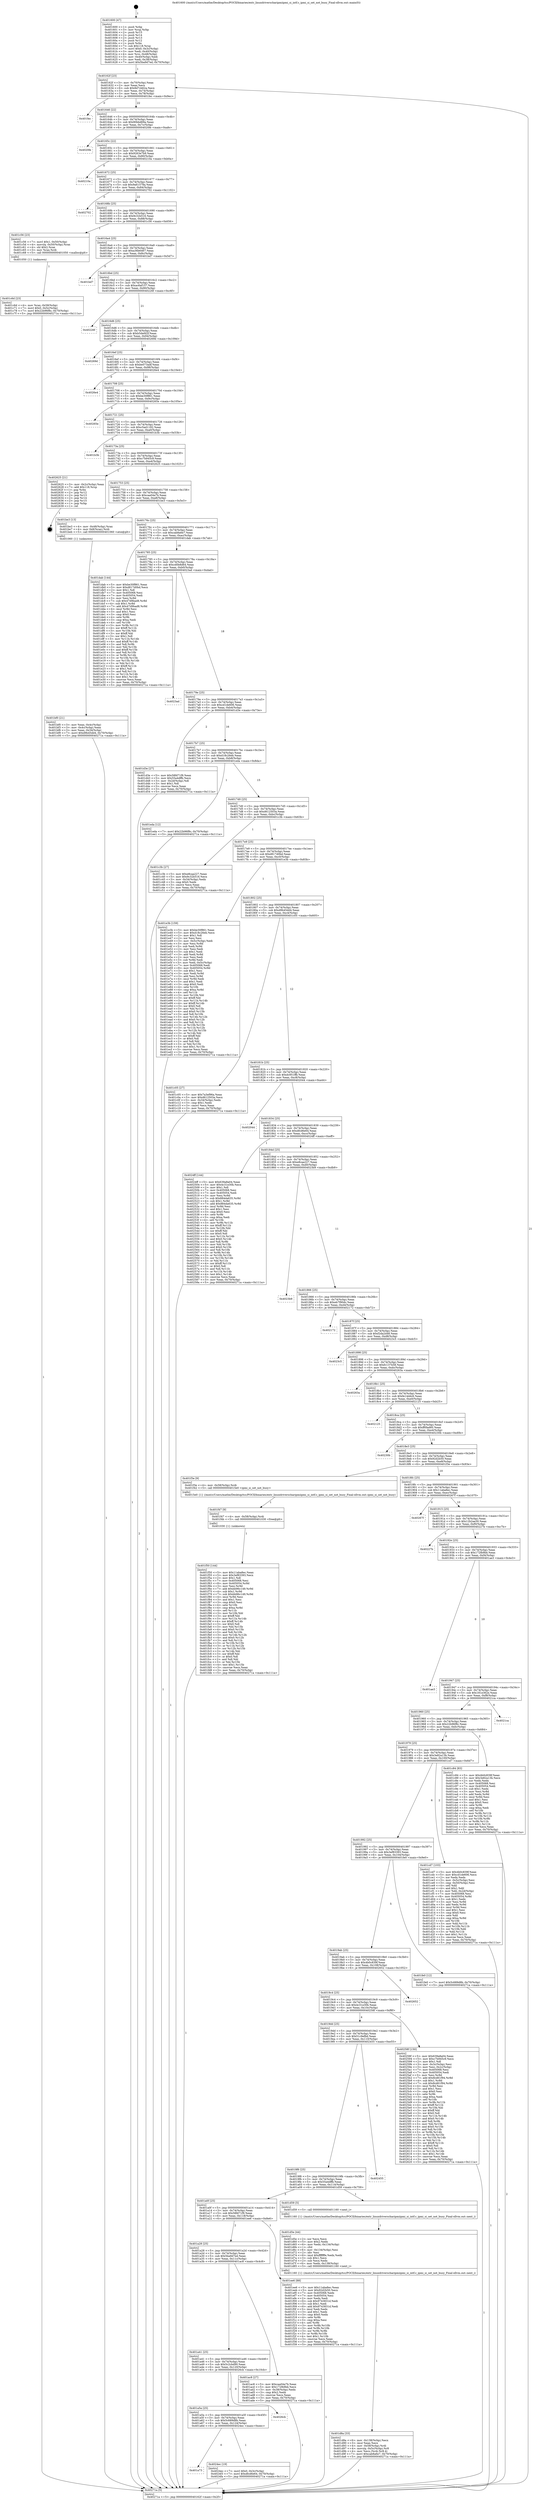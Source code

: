 digraph "0x401600" {
  label = "0x401600 (/mnt/c/Users/mathe/Desktop/tcc/POCII/binaries/extr_linuxdriverscharipmiipmi_si_intf.c_ipmi_si_set_not_busy_Final-ollvm.out::main(0))"
  labelloc = "t"
  node[shape=record]

  Entry [label="",width=0.3,height=0.3,shape=circle,fillcolor=black,style=filled]
  "0x40162f" [label="{
     0x40162f [23]\l
     | [instrs]\l
     &nbsp;&nbsp;0x40162f \<+3\>: mov -0x70(%rbp),%eax\l
     &nbsp;&nbsp;0x401632 \<+2\>: mov %eax,%ecx\l
     &nbsp;&nbsp;0x401634 \<+6\>: sub $0x8d7cb62a,%ecx\l
     &nbsp;&nbsp;0x40163a \<+3\>: mov %eax,-0x74(%rbp)\l
     &nbsp;&nbsp;0x40163d \<+3\>: mov %ecx,-0x78(%rbp)\l
     &nbsp;&nbsp;0x401640 \<+6\>: je 0000000000401fec \<main+0x9ec\>\l
  }"]
  "0x401fec" [label="{
     0x401fec\l
  }", style=dashed]
  "0x401646" [label="{
     0x401646 [22]\l
     | [instrs]\l
     &nbsp;&nbsp;0x401646 \<+5\>: jmp 000000000040164b \<main+0x4b\>\l
     &nbsp;&nbsp;0x40164b \<+3\>: mov -0x74(%rbp),%eax\l
     &nbsp;&nbsp;0x40164e \<+5\>: sub $0x90bbd69a,%eax\l
     &nbsp;&nbsp;0x401653 \<+3\>: mov %eax,-0x7c(%rbp)\l
     &nbsp;&nbsp;0x401656 \<+6\>: je 00000000004020fe \<main+0xafe\>\l
  }"]
  Exit [label="",width=0.3,height=0.3,shape=circle,fillcolor=black,style=filled,peripheries=2]
  "0x4020fe" [label="{
     0x4020fe\l
  }", style=dashed]
  "0x40165c" [label="{
     0x40165c [22]\l
     | [instrs]\l
     &nbsp;&nbsp;0x40165c \<+5\>: jmp 0000000000401661 \<main+0x61\>\l
     &nbsp;&nbsp;0x401661 \<+3\>: mov -0x74(%rbp),%eax\l
     &nbsp;&nbsp;0x401664 \<+5\>: sub $0x9263e7b9,%eax\l
     &nbsp;&nbsp;0x401669 \<+3\>: mov %eax,-0x80(%rbp)\l
     &nbsp;&nbsp;0x40166c \<+6\>: je 000000000040210a \<main+0xb0a\>\l
  }"]
  "0x401a73" [label="{
     0x401a73\l
  }", style=dashed]
  "0x40210a" [label="{
     0x40210a\l
  }", style=dashed]
  "0x401672" [label="{
     0x401672 [25]\l
     | [instrs]\l
     &nbsp;&nbsp;0x401672 \<+5\>: jmp 0000000000401677 \<main+0x77\>\l
     &nbsp;&nbsp;0x401677 \<+3\>: mov -0x74(%rbp),%eax\l
     &nbsp;&nbsp;0x40167a \<+5\>: sub $0x9a61578a,%eax\l
     &nbsp;&nbsp;0x40167f \<+6\>: mov %eax,-0x84(%rbp)\l
     &nbsp;&nbsp;0x401685 \<+6\>: je 0000000000402702 \<main+0x1102\>\l
  }"]
  "0x4024ec" [label="{
     0x4024ec [19]\l
     | [instrs]\l
     &nbsp;&nbsp;0x4024ec \<+7\>: movl $0x0,-0x3c(%rbp)\l
     &nbsp;&nbsp;0x4024f3 \<+7\>: movl $0xdfcd6e64,-0x70(%rbp)\l
     &nbsp;&nbsp;0x4024fa \<+5\>: jmp 000000000040271a \<main+0x111a\>\l
  }"]
  "0x402702" [label="{
     0x402702\l
  }", style=dashed]
  "0x40168b" [label="{
     0x40168b [25]\l
     | [instrs]\l
     &nbsp;&nbsp;0x40168b \<+5\>: jmp 0000000000401690 \<main+0x90\>\l
     &nbsp;&nbsp;0x401690 \<+3\>: mov -0x74(%rbp),%eax\l
     &nbsp;&nbsp;0x401693 \<+5\>: sub $0x9c32b516,%eax\l
     &nbsp;&nbsp;0x401698 \<+6\>: mov %eax,-0x88(%rbp)\l
     &nbsp;&nbsp;0x40169e \<+6\>: je 0000000000401c56 \<main+0x656\>\l
  }"]
  "0x401a5a" [label="{
     0x401a5a [25]\l
     | [instrs]\l
     &nbsp;&nbsp;0x401a5a \<+5\>: jmp 0000000000401a5f \<main+0x45f\>\l
     &nbsp;&nbsp;0x401a5f \<+3\>: mov -0x74(%rbp),%eax\l
     &nbsp;&nbsp;0x401a62 \<+5\>: sub $0x5c689d8b,%eax\l
     &nbsp;&nbsp;0x401a67 \<+6\>: mov %eax,-0x124(%rbp)\l
     &nbsp;&nbsp;0x401a6d \<+6\>: je 00000000004024ec \<main+0xeec\>\l
  }"]
  "0x401c56" [label="{
     0x401c56 [23]\l
     | [instrs]\l
     &nbsp;&nbsp;0x401c56 \<+7\>: movl $0x1,-0x50(%rbp)\l
     &nbsp;&nbsp;0x401c5d \<+4\>: movslq -0x50(%rbp),%rax\l
     &nbsp;&nbsp;0x401c61 \<+4\>: shl $0x2,%rax\l
     &nbsp;&nbsp;0x401c65 \<+3\>: mov %rax,%rdi\l
     &nbsp;&nbsp;0x401c68 \<+5\>: call 0000000000401050 \<malloc@plt\>\l
     | [calls]\l
     &nbsp;&nbsp;0x401050 \{1\} (unknown)\l
  }"]
  "0x4016a4" [label="{
     0x4016a4 [25]\l
     | [instrs]\l
     &nbsp;&nbsp;0x4016a4 \<+5\>: jmp 00000000004016a9 \<main+0xa9\>\l
     &nbsp;&nbsp;0x4016a9 \<+3\>: mov -0x74(%rbp),%eax\l
     &nbsp;&nbsp;0x4016ac \<+5\>: sub $0xa36b6467,%eax\l
     &nbsp;&nbsp;0x4016b1 \<+6\>: mov %eax,-0x8c(%rbp)\l
     &nbsp;&nbsp;0x4016b7 \<+6\>: je 0000000000401bd7 \<main+0x5d7\>\l
  }"]
  "0x4026cb" [label="{
     0x4026cb\l
  }", style=dashed]
  "0x401bd7" [label="{
     0x401bd7\l
  }", style=dashed]
  "0x4016bd" [label="{
     0x4016bd [25]\l
     | [instrs]\l
     &nbsp;&nbsp;0x4016bd \<+5\>: jmp 00000000004016c2 \<main+0xc2\>\l
     &nbsp;&nbsp;0x4016c2 \<+3\>: mov -0x74(%rbp),%eax\l
     &nbsp;&nbsp;0x4016c5 \<+5\>: sub $0xac6af157,%eax\l
     &nbsp;&nbsp;0x4016ca \<+6\>: mov %eax,-0x90(%rbp)\l
     &nbsp;&nbsp;0x4016d0 \<+6\>: je 000000000040226f \<main+0xc6f\>\l
  }"]
  "0x401f50" [label="{
     0x401f50 [144]\l
     | [instrs]\l
     &nbsp;&nbsp;0x401f50 \<+5\>: mov $0x11aba8ec,%eax\l
     &nbsp;&nbsp;0x401f55 \<+5\>: mov $0x3ef83393,%ecx\l
     &nbsp;&nbsp;0x401f5a \<+2\>: mov $0x1,%dl\l
     &nbsp;&nbsp;0x401f5c \<+7\>: mov 0x405068,%esi\l
     &nbsp;&nbsp;0x401f63 \<+8\>: mov 0x405054,%r8d\l
     &nbsp;&nbsp;0x401f6b \<+3\>: mov %esi,%r9d\l
     &nbsp;&nbsp;0x401f6e \<+7\>: add $0xbb96c149,%r9d\l
     &nbsp;&nbsp;0x401f75 \<+4\>: sub $0x1,%r9d\l
     &nbsp;&nbsp;0x401f79 \<+7\>: sub $0xbb96c149,%r9d\l
     &nbsp;&nbsp;0x401f80 \<+4\>: imul %r9d,%esi\l
     &nbsp;&nbsp;0x401f84 \<+3\>: and $0x1,%esi\l
     &nbsp;&nbsp;0x401f87 \<+3\>: cmp $0x0,%esi\l
     &nbsp;&nbsp;0x401f8a \<+4\>: sete %r10b\l
     &nbsp;&nbsp;0x401f8e \<+4\>: cmp $0xa,%r8d\l
     &nbsp;&nbsp;0x401f92 \<+4\>: setl %r11b\l
     &nbsp;&nbsp;0x401f96 \<+3\>: mov %r10b,%bl\l
     &nbsp;&nbsp;0x401f99 \<+3\>: xor $0xff,%bl\l
     &nbsp;&nbsp;0x401f9c \<+3\>: mov %r11b,%r14b\l
     &nbsp;&nbsp;0x401f9f \<+4\>: xor $0xff,%r14b\l
     &nbsp;&nbsp;0x401fa3 \<+3\>: xor $0x0,%dl\l
     &nbsp;&nbsp;0x401fa6 \<+3\>: mov %bl,%r15b\l
     &nbsp;&nbsp;0x401fa9 \<+4\>: and $0x0,%r15b\l
     &nbsp;&nbsp;0x401fad \<+3\>: and %dl,%r10b\l
     &nbsp;&nbsp;0x401fb0 \<+3\>: mov %r14b,%r12b\l
     &nbsp;&nbsp;0x401fb3 \<+4\>: and $0x0,%r12b\l
     &nbsp;&nbsp;0x401fb7 \<+3\>: and %dl,%r11b\l
     &nbsp;&nbsp;0x401fba \<+3\>: or %r10b,%r15b\l
     &nbsp;&nbsp;0x401fbd \<+3\>: or %r11b,%r12b\l
     &nbsp;&nbsp;0x401fc0 \<+3\>: xor %r12b,%r15b\l
     &nbsp;&nbsp;0x401fc3 \<+3\>: or %r14b,%bl\l
     &nbsp;&nbsp;0x401fc6 \<+3\>: xor $0xff,%bl\l
     &nbsp;&nbsp;0x401fc9 \<+3\>: or $0x0,%dl\l
     &nbsp;&nbsp;0x401fcc \<+2\>: and %dl,%bl\l
     &nbsp;&nbsp;0x401fce \<+3\>: or %bl,%r15b\l
     &nbsp;&nbsp;0x401fd1 \<+4\>: test $0x1,%r15b\l
     &nbsp;&nbsp;0x401fd5 \<+3\>: cmovne %ecx,%eax\l
     &nbsp;&nbsp;0x401fd8 \<+3\>: mov %eax,-0x70(%rbp)\l
     &nbsp;&nbsp;0x401fdb \<+5\>: jmp 000000000040271a \<main+0x111a\>\l
  }"]
  "0x40226f" [label="{
     0x40226f\l
  }", style=dashed]
  "0x4016d6" [label="{
     0x4016d6 [25]\l
     | [instrs]\l
     &nbsp;&nbsp;0x4016d6 \<+5\>: jmp 00000000004016db \<main+0xdb\>\l
     &nbsp;&nbsp;0x4016db \<+3\>: mov -0x74(%rbp),%eax\l
     &nbsp;&nbsp;0x4016de \<+5\>: sub $0xb5defd2f,%eax\l
     &nbsp;&nbsp;0x4016e3 \<+6\>: mov %eax,-0x94(%rbp)\l
     &nbsp;&nbsp;0x4016e9 \<+6\>: je 000000000040269d \<main+0x109d\>\l
  }"]
  "0x401f47" [label="{
     0x401f47 [9]\l
     | [instrs]\l
     &nbsp;&nbsp;0x401f47 \<+4\>: mov -0x58(%rbp),%rdi\l
     &nbsp;&nbsp;0x401f4b \<+5\>: call 0000000000401030 \<free@plt\>\l
     | [calls]\l
     &nbsp;&nbsp;0x401030 \{1\} (unknown)\l
  }"]
  "0x40269d" [label="{
     0x40269d\l
  }", style=dashed]
  "0x4016ef" [label="{
     0x4016ef [25]\l
     | [instrs]\l
     &nbsp;&nbsp;0x4016ef \<+5\>: jmp 00000000004016f4 \<main+0xf4\>\l
     &nbsp;&nbsp;0x4016f4 \<+3\>: mov -0x74(%rbp),%eax\l
     &nbsp;&nbsp;0x4016f7 \<+5\>: sub $0xbe073adf,%eax\l
     &nbsp;&nbsp;0x4016fc \<+6\>: mov %eax,-0x98(%rbp)\l
     &nbsp;&nbsp;0x401702 \<+6\>: je 00000000004026e4 \<main+0x10e4\>\l
  }"]
  "0x401d8a" [label="{
     0x401d8a [33]\l
     | [instrs]\l
     &nbsp;&nbsp;0x401d8a \<+6\>: mov -0x138(%rbp),%ecx\l
     &nbsp;&nbsp;0x401d90 \<+3\>: imul %eax,%ecx\l
     &nbsp;&nbsp;0x401d93 \<+4\>: mov -0x58(%rbp),%rdi\l
     &nbsp;&nbsp;0x401d97 \<+4\>: movslq -0x5c(%rbp),%r8\l
     &nbsp;&nbsp;0x401d9b \<+4\>: mov %ecx,(%rdi,%r8,4)\l
     &nbsp;&nbsp;0x401d9f \<+7\>: movl $0xcab8a6e7,-0x70(%rbp)\l
     &nbsp;&nbsp;0x401da6 \<+5\>: jmp 000000000040271a \<main+0x111a\>\l
  }"]
  "0x4026e4" [label="{
     0x4026e4\l
  }", style=dashed]
  "0x401708" [label="{
     0x401708 [25]\l
     | [instrs]\l
     &nbsp;&nbsp;0x401708 \<+5\>: jmp 000000000040170d \<main+0x10d\>\l
     &nbsp;&nbsp;0x40170d \<+3\>: mov -0x74(%rbp),%eax\l
     &nbsp;&nbsp;0x401710 \<+5\>: sub $0xbe30f861,%eax\l
     &nbsp;&nbsp;0x401715 \<+6\>: mov %eax,-0x9c(%rbp)\l
     &nbsp;&nbsp;0x40171b \<+6\>: je 000000000040265e \<main+0x105e\>\l
  }"]
  "0x401d5e" [label="{
     0x401d5e [44]\l
     | [instrs]\l
     &nbsp;&nbsp;0x401d5e \<+2\>: xor %ecx,%ecx\l
     &nbsp;&nbsp;0x401d60 \<+5\>: mov $0x2,%edx\l
     &nbsp;&nbsp;0x401d65 \<+6\>: mov %edx,-0x134(%rbp)\l
     &nbsp;&nbsp;0x401d6b \<+1\>: cltd\l
     &nbsp;&nbsp;0x401d6c \<+6\>: mov -0x134(%rbp),%esi\l
     &nbsp;&nbsp;0x401d72 \<+2\>: idiv %esi\l
     &nbsp;&nbsp;0x401d74 \<+6\>: imul $0xfffffffe,%edx,%edx\l
     &nbsp;&nbsp;0x401d7a \<+3\>: sub $0x1,%ecx\l
     &nbsp;&nbsp;0x401d7d \<+2\>: sub %ecx,%edx\l
     &nbsp;&nbsp;0x401d7f \<+6\>: mov %edx,-0x138(%rbp)\l
     &nbsp;&nbsp;0x401d85 \<+5\>: call 0000000000401160 \<next_i\>\l
     | [calls]\l
     &nbsp;&nbsp;0x401160 \{1\} (/mnt/c/Users/mathe/Desktop/tcc/POCII/binaries/extr_linuxdriverscharipmiipmi_si_intf.c_ipmi_si_set_not_busy_Final-ollvm.out::next_i)\l
  }"]
  "0x40265e" [label="{
     0x40265e\l
  }", style=dashed]
  "0x401721" [label="{
     0x401721 [25]\l
     | [instrs]\l
     &nbsp;&nbsp;0x401721 \<+5\>: jmp 0000000000401726 \<main+0x126\>\l
     &nbsp;&nbsp;0x401726 \<+3\>: mov -0x74(%rbp),%eax\l
     &nbsp;&nbsp;0x401729 \<+5\>: sub $0xc5ad1182,%eax\l
     &nbsp;&nbsp;0x40172e \<+6\>: mov %eax,-0xa0(%rbp)\l
     &nbsp;&nbsp;0x401734 \<+6\>: je 0000000000401b3b \<main+0x53b\>\l
  }"]
  "0x401c6d" [label="{
     0x401c6d [23]\l
     | [instrs]\l
     &nbsp;&nbsp;0x401c6d \<+4\>: mov %rax,-0x58(%rbp)\l
     &nbsp;&nbsp;0x401c71 \<+7\>: movl $0x0,-0x5c(%rbp)\l
     &nbsp;&nbsp;0x401c78 \<+7\>: movl $0x22b96f8c,-0x70(%rbp)\l
     &nbsp;&nbsp;0x401c7f \<+5\>: jmp 000000000040271a \<main+0x111a\>\l
  }"]
  "0x401b3b" [label="{
     0x401b3b\l
  }", style=dashed]
  "0x40173a" [label="{
     0x40173a [25]\l
     | [instrs]\l
     &nbsp;&nbsp;0x40173a \<+5\>: jmp 000000000040173f \<main+0x13f\>\l
     &nbsp;&nbsp;0x40173f \<+3\>: mov -0x74(%rbp),%eax\l
     &nbsp;&nbsp;0x401742 \<+5\>: sub $0xc7b945c9,%eax\l
     &nbsp;&nbsp;0x401747 \<+6\>: mov %eax,-0xa4(%rbp)\l
     &nbsp;&nbsp;0x40174d \<+6\>: je 0000000000402625 \<main+0x1025\>\l
  }"]
  "0x401bf0" [label="{
     0x401bf0 [21]\l
     | [instrs]\l
     &nbsp;&nbsp;0x401bf0 \<+3\>: mov %eax,-0x4c(%rbp)\l
     &nbsp;&nbsp;0x401bf3 \<+3\>: mov -0x4c(%rbp),%eax\l
     &nbsp;&nbsp;0x401bf6 \<+3\>: mov %eax,-0x34(%rbp)\l
     &nbsp;&nbsp;0x401bf9 \<+7\>: movl $0xd9b45dd4,-0x70(%rbp)\l
     &nbsp;&nbsp;0x401c00 \<+5\>: jmp 000000000040271a \<main+0x111a\>\l
  }"]
  "0x402625" [label="{
     0x402625 [21]\l
     | [instrs]\l
     &nbsp;&nbsp;0x402625 \<+3\>: mov -0x2c(%rbp),%eax\l
     &nbsp;&nbsp;0x402628 \<+7\>: add $0x118,%rsp\l
     &nbsp;&nbsp;0x40262f \<+1\>: pop %rbx\l
     &nbsp;&nbsp;0x402630 \<+2\>: pop %r12\l
     &nbsp;&nbsp;0x402632 \<+2\>: pop %r13\l
     &nbsp;&nbsp;0x402634 \<+2\>: pop %r14\l
     &nbsp;&nbsp;0x402636 \<+2\>: pop %r15\l
     &nbsp;&nbsp;0x402638 \<+1\>: pop %rbp\l
     &nbsp;&nbsp;0x402639 \<+1\>: ret\l
  }"]
  "0x401753" [label="{
     0x401753 [25]\l
     | [instrs]\l
     &nbsp;&nbsp;0x401753 \<+5\>: jmp 0000000000401758 \<main+0x158\>\l
     &nbsp;&nbsp;0x401758 \<+3\>: mov -0x74(%rbp),%eax\l
     &nbsp;&nbsp;0x40175b \<+5\>: sub $0xcaa04a7b,%eax\l
     &nbsp;&nbsp;0x401760 \<+6\>: mov %eax,-0xa8(%rbp)\l
     &nbsp;&nbsp;0x401766 \<+6\>: je 0000000000401be3 \<main+0x5e3\>\l
  }"]
  "0x401600" [label="{
     0x401600 [47]\l
     | [instrs]\l
     &nbsp;&nbsp;0x401600 \<+1\>: push %rbp\l
     &nbsp;&nbsp;0x401601 \<+3\>: mov %rsp,%rbp\l
     &nbsp;&nbsp;0x401604 \<+2\>: push %r15\l
     &nbsp;&nbsp;0x401606 \<+2\>: push %r14\l
     &nbsp;&nbsp;0x401608 \<+2\>: push %r13\l
     &nbsp;&nbsp;0x40160a \<+2\>: push %r12\l
     &nbsp;&nbsp;0x40160c \<+1\>: push %rbx\l
     &nbsp;&nbsp;0x40160d \<+7\>: sub $0x118,%rsp\l
     &nbsp;&nbsp;0x401614 \<+7\>: movl $0x0,-0x3c(%rbp)\l
     &nbsp;&nbsp;0x40161b \<+3\>: mov %edi,-0x40(%rbp)\l
     &nbsp;&nbsp;0x40161e \<+4\>: mov %rsi,-0x48(%rbp)\l
     &nbsp;&nbsp;0x401622 \<+3\>: mov -0x40(%rbp),%edi\l
     &nbsp;&nbsp;0x401625 \<+3\>: mov %edi,-0x38(%rbp)\l
     &nbsp;&nbsp;0x401628 \<+7\>: movl $0x5ba9d7ed,-0x70(%rbp)\l
  }"]
  "0x401be3" [label="{
     0x401be3 [13]\l
     | [instrs]\l
     &nbsp;&nbsp;0x401be3 \<+4\>: mov -0x48(%rbp),%rax\l
     &nbsp;&nbsp;0x401be7 \<+4\>: mov 0x8(%rax),%rdi\l
     &nbsp;&nbsp;0x401beb \<+5\>: call 0000000000401060 \<atoi@plt\>\l
     | [calls]\l
     &nbsp;&nbsp;0x401060 \{1\} (unknown)\l
  }"]
  "0x40176c" [label="{
     0x40176c [25]\l
     | [instrs]\l
     &nbsp;&nbsp;0x40176c \<+5\>: jmp 0000000000401771 \<main+0x171\>\l
     &nbsp;&nbsp;0x401771 \<+3\>: mov -0x74(%rbp),%eax\l
     &nbsp;&nbsp;0x401774 \<+5\>: sub $0xcab8a6e7,%eax\l
     &nbsp;&nbsp;0x401779 \<+6\>: mov %eax,-0xac(%rbp)\l
     &nbsp;&nbsp;0x40177f \<+6\>: je 0000000000401dab \<main+0x7ab\>\l
  }"]
  "0x40271a" [label="{
     0x40271a [5]\l
     | [instrs]\l
     &nbsp;&nbsp;0x40271a \<+5\>: jmp 000000000040162f \<main+0x2f\>\l
  }"]
  "0x401dab" [label="{
     0x401dab [144]\l
     | [instrs]\l
     &nbsp;&nbsp;0x401dab \<+5\>: mov $0xbe30f861,%eax\l
     &nbsp;&nbsp;0x401db0 \<+5\>: mov $0xd817d0bd,%ecx\l
     &nbsp;&nbsp;0x401db5 \<+2\>: mov $0x1,%dl\l
     &nbsp;&nbsp;0x401db7 \<+7\>: mov 0x405068,%esi\l
     &nbsp;&nbsp;0x401dbe \<+7\>: mov 0x405054,%edi\l
     &nbsp;&nbsp;0x401dc5 \<+3\>: mov %esi,%r8d\l
     &nbsp;&nbsp;0x401dc8 \<+7\>: sub $0x47d9bad8,%r8d\l
     &nbsp;&nbsp;0x401dcf \<+4\>: sub $0x1,%r8d\l
     &nbsp;&nbsp;0x401dd3 \<+7\>: add $0x47d9bad8,%r8d\l
     &nbsp;&nbsp;0x401dda \<+4\>: imul %r8d,%esi\l
     &nbsp;&nbsp;0x401dde \<+3\>: and $0x1,%esi\l
     &nbsp;&nbsp;0x401de1 \<+3\>: cmp $0x0,%esi\l
     &nbsp;&nbsp;0x401de4 \<+4\>: sete %r9b\l
     &nbsp;&nbsp;0x401de8 \<+3\>: cmp $0xa,%edi\l
     &nbsp;&nbsp;0x401deb \<+4\>: setl %r10b\l
     &nbsp;&nbsp;0x401def \<+3\>: mov %r9b,%r11b\l
     &nbsp;&nbsp;0x401df2 \<+4\>: xor $0xff,%r11b\l
     &nbsp;&nbsp;0x401df6 \<+3\>: mov %r10b,%bl\l
     &nbsp;&nbsp;0x401df9 \<+3\>: xor $0xff,%bl\l
     &nbsp;&nbsp;0x401dfc \<+3\>: xor $0x1,%dl\l
     &nbsp;&nbsp;0x401dff \<+3\>: mov %r11b,%r14b\l
     &nbsp;&nbsp;0x401e02 \<+4\>: and $0xff,%r14b\l
     &nbsp;&nbsp;0x401e06 \<+3\>: and %dl,%r9b\l
     &nbsp;&nbsp;0x401e09 \<+3\>: mov %bl,%r15b\l
     &nbsp;&nbsp;0x401e0c \<+4\>: and $0xff,%r15b\l
     &nbsp;&nbsp;0x401e10 \<+3\>: and %dl,%r10b\l
     &nbsp;&nbsp;0x401e13 \<+3\>: or %r9b,%r14b\l
     &nbsp;&nbsp;0x401e16 \<+3\>: or %r10b,%r15b\l
     &nbsp;&nbsp;0x401e19 \<+3\>: xor %r15b,%r14b\l
     &nbsp;&nbsp;0x401e1c \<+3\>: or %bl,%r11b\l
     &nbsp;&nbsp;0x401e1f \<+4\>: xor $0xff,%r11b\l
     &nbsp;&nbsp;0x401e23 \<+3\>: or $0x1,%dl\l
     &nbsp;&nbsp;0x401e26 \<+3\>: and %dl,%r11b\l
     &nbsp;&nbsp;0x401e29 \<+3\>: or %r11b,%r14b\l
     &nbsp;&nbsp;0x401e2c \<+4\>: test $0x1,%r14b\l
     &nbsp;&nbsp;0x401e30 \<+3\>: cmovne %ecx,%eax\l
     &nbsp;&nbsp;0x401e33 \<+3\>: mov %eax,-0x70(%rbp)\l
     &nbsp;&nbsp;0x401e36 \<+5\>: jmp 000000000040271a \<main+0x111a\>\l
  }"]
  "0x401785" [label="{
     0x401785 [25]\l
     | [instrs]\l
     &nbsp;&nbsp;0x401785 \<+5\>: jmp 000000000040178a \<main+0x18a\>\l
     &nbsp;&nbsp;0x40178a \<+3\>: mov -0x74(%rbp),%eax\l
     &nbsp;&nbsp;0x40178d \<+5\>: sub $0xcd0b8d64,%eax\l
     &nbsp;&nbsp;0x401792 \<+6\>: mov %eax,-0xb0(%rbp)\l
     &nbsp;&nbsp;0x401798 \<+6\>: je 00000000004023ad \<main+0xdad\>\l
  }"]
  "0x401a41" [label="{
     0x401a41 [25]\l
     | [instrs]\l
     &nbsp;&nbsp;0x401a41 \<+5\>: jmp 0000000000401a46 \<main+0x446\>\l
     &nbsp;&nbsp;0x401a46 \<+3\>: mov -0x74(%rbp),%eax\l
     &nbsp;&nbsp;0x401a49 \<+5\>: sub $0x5c2cbd90,%eax\l
     &nbsp;&nbsp;0x401a4e \<+6\>: mov %eax,-0x120(%rbp)\l
     &nbsp;&nbsp;0x401a54 \<+6\>: je 00000000004026cb \<main+0x10cb\>\l
  }"]
  "0x4023ad" [label="{
     0x4023ad\l
  }", style=dashed]
  "0x40179e" [label="{
     0x40179e [25]\l
     | [instrs]\l
     &nbsp;&nbsp;0x40179e \<+5\>: jmp 00000000004017a3 \<main+0x1a3\>\l
     &nbsp;&nbsp;0x4017a3 \<+3\>: mov -0x74(%rbp),%eax\l
     &nbsp;&nbsp;0x4017a6 \<+5\>: sub $0xcd1de606,%eax\l
     &nbsp;&nbsp;0x4017ab \<+6\>: mov %eax,-0xb4(%rbp)\l
     &nbsp;&nbsp;0x4017b1 \<+6\>: je 0000000000401d3e \<main+0x73e\>\l
  }"]
  "0x401ac8" [label="{
     0x401ac8 [27]\l
     | [instrs]\l
     &nbsp;&nbsp;0x401ac8 \<+5\>: mov $0xcaa04a7b,%eax\l
     &nbsp;&nbsp;0x401acd \<+5\>: mov $0x172fb9bb,%ecx\l
     &nbsp;&nbsp;0x401ad2 \<+3\>: mov -0x38(%rbp),%edx\l
     &nbsp;&nbsp;0x401ad5 \<+3\>: cmp $0x2,%edx\l
     &nbsp;&nbsp;0x401ad8 \<+3\>: cmovne %ecx,%eax\l
     &nbsp;&nbsp;0x401adb \<+3\>: mov %eax,-0x70(%rbp)\l
     &nbsp;&nbsp;0x401ade \<+5\>: jmp 000000000040271a \<main+0x111a\>\l
  }"]
  "0x401d3e" [label="{
     0x401d3e [27]\l
     | [instrs]\l
     &nbsp;&nbsp;0x401d3e \<+5\>: mov $0x58fd71f9,%eax\l
     &nbsp;&nbsp;0x401d43 \<+5\>: mov $0x55a4dffb,%ecx\l
     &nbsp;&nbsp;0x401d48 \<+3\>: mov -0x2d(%rbp),%dl\l
     &nbsp;&nbsp;0x401d4b \<+3\>: test $0x1,%dl\l
     &nbsp;&nbsp;0x401d4e \<+3\>: cmovne %ecx,%eax\l
     &nbsp;&nbsp;0x401d51 \<+3\>: mov %eax,-0x70(%rbp)\l
     &nbsp;&nbsp;0x401d54 \<+5\>: jmp 000000000040271a \<main+0x111a\>\l
  }"]
  "0x4017b7" [label="{
     0x4017b7 [25]\l
     | [instrs]\l
     &nbsp;&nbsp;0x4017b7 \<+5\>: jmp 00000000004017bc \<main+0x1bc\>\l
     &nbsp;&nbsp;0x4017bc \<+3\>: mov -0x74(%rbp),%eax\l
     &nbsp;&nbsp;0x4017bf \<+5\>: sub $0xd18c26eb,%eax\l
     &nbsp;&nbsp;0x4017c4 \<+6\>: mov %eax,-0xb8(%rbp)\l
     &nbsp;&nbsp;0x4017ca \<+6\>: je 0000000000401eda \<main+0x8da\>\l
  }"]
  "0x401a28" [label="{
     0x401a28 [25]\l
     | [instrs]\l
     &nbsp;&nbsp;0x401a28 \<+5\>: jmp 0000000000401a2d \<main+0x42d\>\l
     &nbsp;&nbsp;0x401a2d \<+3\>: mov -0x74(%rbp),%eax\l
     &nbsp;&nbsp;0x401a30 \<+5\>: sub $0x5ba9d7ed,%eax\l
     &nbsp;&nbsp;0x401a35 \<+6\>: mov %eax,-0x11c(%rbp)\l
     &nbsp;&nbsp;0x401a3b \<+6\>: je 0000000000401ac8 \<main+0x4c8\>\l
  }"]
  "0x401eda" [label="{
     0x401eda [12]\l
     | [instrs]\l
     &nbsp;&nbsp;0x401eda \<+7\>: movl $0x22b96f8c,-0x70(%rbp)\l
     &nbsp;&nbsp;0x401ee1 \<+5\>: jmp 000000000040271a \<main+0x111a\>\l
  }"]
  "0x4017d0" [label="{
     0x4017d0 [25]\l
     | [instrs]\l
     &nbsp;&nbsp;0x4017d0 \<+5\>: jmp 00000000004017d5 \<main+0x1d5\>\l
     &nbsp;&nbsp;0x4017d5 \<+3\>: mov -0x74(%rbp),%eax\l
     &nbsp;&nbsp;0x4017d8 \<+5\>: sub $0xd612503a,%eax\l
     &nbsp;&nbsp;0x4017dd \<+6\>: mov %eax,-0xbc(%rbp)\l
     &nbsp;&nbsp;0x4017e3 \<+6\>: je 0000000000401c3b \<main+0x63b\>\l
  }"]
  "0x401ee6" [label="{
     0x401ee6 [88]\l
     | [instrs]\l
     &nbsp;&nbsp;0x401ee6 \<+5\>: mov $0x11aba8ec,%eax\l
     &nbsp;&nbsp;0x401eeb \<+5\>: mov $0x92d2b50,%ecx\l
     &nbsp;&nbsp;0x401ef0 \<+7\>: mov 0x405068,%edx\l
     &nbsp;&nbsp;0x401ef7 \<+7\>: mov 0x405054,%esi\l
     &nbsp;&nbsp;0x401efe \<+2\>: mov %edx,%edi\l
     &nbsp;&nbsp;0x401f00 \<+6\>: sub $0x9743831d,%edi\l
     &nbsp;&nbsp;0x401f06 \<+3\>: sub $0x1,%edi\l
     &nbsp;&nbsp;0x401f09 \<+6\>: add $0x9743831d,%edi\l
     &nbsp;&nbsp;0x401f0f \<+3\>: imul %edi,%edx\l
     &nbsp;&nbsp;0x401f12 \<+3\>: and $0x1,%edx\l
     &nbsp;&nbsp;0x401f15 \<+3\>: cmp $0x0,%edx\l
     &nbsp;&nbsp;0x401f18 \<+4\>: sete %r8b\l
     &nbsp;&nbsp;0x401f1c \<+3\>: cmp $0xa,%esi\l
     &nbsp;&nbsp;0x401f1f \<+4\>: setl %r9b\l
     &nbsp;&nbsp;0x401f23 \<+3\>: mov %r8b,%r10b\l
     &nbsp;&nbsp;0x401f26 \<+3\>: and %r9b,%r10b\l
     &nbsp;&nbsp;0x401f29 \<+3\>: xor %r9b,%r8b\l
     &nbsp;&nbsp;0x401f2c \<+3\>: or %r8b,%r10b\l
     &nbsp;&nbsp;0x401f2f \<+4\>: test $0x1,%r10b\l
     &nbsp;&nbsp;0x401f33 \<+3\>: cmovne %ecx,%eax\l
     &nbsp;&nbsp;0x401f36 \<+3\>: mov %eax,-0x70(%rbp)\l
     &nbsp;&nbsp;0x401f39 \<+5\>: jmp 000000000040271a \<main+0x111a\>\l
  }"]
  "0x401c3b" [label="{
     0x401c3b [27]\l
     | [instrs]\l
     &nbsp;&nbsp;0x401c3b \<+5\>: mov $0xe8caa227,%eax\l
     &nbsp;&nbsp;0x401c40 \<+5\>: mov $0x9c32b516,%ecx\l
     &nbsp;&nbsp;0x401c45 \<+3\>: mov -0x34(%rbp),%edx\l
     &nbsp;&nbsp;0x401c48 \<+3\>: cmp $0x0,%edx\l
     &nbsp;&nbsp;0x401c4b \<+3\>: cmove %ecx,%eax\l
     &nbsp;&nbsp;0x401c4e \<+3\>: mov %eax,-0x70(%rbp)\l
     &nbsp;&nbsp;0x401c51 \<+5\>: jmp 000000000040271a \<main+0x111a\>\l
  }"]
  "0x4017e9" [label="{
     0x4017e9 [25]\l
     | [instrs]\l
     &nbsp;&nbsp;0x4017e9 \<+5\>: jmp 00000000004017ee \<main+0x1ee\>\l
     &nbsp;&nbsp;0x4017ee \<+3\>: mov -0x74(%rbp),%eax\l
     &nbsp;&nbsp;0x4017f1 \<+5\>: sub $0xd817d0bd,%eax\l
     &nbsp;&nbsp;0x4017f6 \<+6\>: mov %eax,-0xc0(%rbp)\l
     &nbsp;&nbsp;0x4017fc \<+6\>: je 0000000000401e3b \<main+0x83b\>\l
  }"]
  "0x401a0f" [label="{
     0x401a0f [25]\l
     | [instrs]\l
     &nbsp;&nbsp;0x401a0f \<+5\>: jmp 0000000000401a14 \<main+0x414\>\l
     &nbsp;&nbsp;0x401a14 \<+3\>: mov -0x74(%rbp),%eax\l
     &nbsp;&nbsp;0x401a17 \<+5\>: sub $0x58fd71f9,%eax\l
     &nbsp;&nbsp;0x401a1c \<+6\>: mov %eax,-0x118(%rbp)\l
     &nbsp;&nbsp;0x401a22 \<+6\>: je 0000000000401ee6 \<main+0x8e6\>\l
  }"]
  "0x401e3b" [label="{
     0x401e3b [159]\l
     | [instrs]\l
     &nbsp;&nbsp;0x401e3b \<+5\>: mov $0xbe30f861,%eax\l
     &nbsp;&nbsp;0x401e40 \<+5\>: mov $0xd18c26eb,%ecx\l
     &nbsp;&nbsp;0x401e45 \<+2\>: mov $0x1,%dl\l
     &nbsp;&nbsp;0x401e47 \<+2\>: xor %esi,%esi\l
     &nbsp;&nbsp;0x401e49 \<+3\>: mov -0x5c(%rbp),%edi\l
     &nbsp;&nbsp;0x401e4c \<+3\>: mov %esi,%r8d\l
     &nbsp;&nbsp;0x401e4f \<+3\>: sub %edi,%r8d\l
     &nbsp;&nbsp;0x401e52 \<+2\>: mov %esi,%edi\l
     &nbsp;&nbsp;0x401e54 \<+3\>: sub $0x1,%edi\l
     &nbsp;&nbsp;0x401e57 \<+3\>: add %edi,%r8d\l
     &nbsp;&nbsp;0x401e5a \<+2\>: mov %esi,%edi\l
     &nbsp;&nbsp;0x401e5c \<+3\>: sub %r8d,%edi\l
     &nbsp;&nbsp;0x401e5f \<+3\>: mov %edi,-0x5c(%rbp)\l
     &nbsp;&nbsp;0x401e62 \<+7\>: mov 0x405068,%edi\l
     &nbsp;&nbsp;0x401e69 \<+8\>: mov 0x405054,%r8d\l
     &nbsp;&nbsp;0x401e71 \<+3\>: sub $0x1,%esi\l
     &nbsp;&nbsp;0x401e74 \<+3\>: mov %edi,%r9d\l
     &nbsp;&nbsp;0x401e77 \<+3\>: add %esi,%r9d\l
     &nbsp;&nbsp;0x401e7a \<+4\>: imul %r9d,%edi\l
     &nbsp;&nbsp;0x401e7e \<+3\>: and $0x1,%edi\l
     &nbsp;&nbsp;0x401e81 \<+3\>: cmp $0x0,%edi\l
     &nbsp;&nbsp;0x401e84 \<+4\>: sete %r10b\l
     &nbsp;&nbsp;0x401e88 \<+4\>: cmp $0xa,%r8d\l
     &nbsp;&nbsp;0x401e8c \<+4\>: setl %r11b\l
     &nbsp;&nbsp;0x401e90 \<+3\>: mov %r10b,%bl\l
     &nbsp;&nbsp;0x401e93 \<+3\>: xor $0xff,%bl\l
     &nbsp;&nbsp;0x401e96 \<+3\>: mov %r11b,%r14b\l
     &nbsp;&nbsp;0x401e99 \<+4\>: xor $0xff,%r14b\l
     &nbsp;&nbsp;0x401e9d \<+3\>: xor $0x0,%dl\l
     &nbsp;&nbsp;0x401ea0 \<+3\>: mov %bl,%r15b\l
     &nbsp;&nbsp;0x401ea3 \<+4\>: and $0x0,%r15b\l
     &nbsp;&nbsp;0x401ea7 \<+3\>: and %dl,%r10b\l
     &nbsp;&nbsp;0x401eaa \<+3\>: mov %r14b,%r12b\l
     &nbsp;&nbsp;0x401ead \<+4\>: and $0x0,%r12b\l
     &nbsp;&nbsp;0x401eb1 \<+3\>: and %dl,%r11b\l
     &nbsp;&nbsp;0x401eb4 \<+3\>: or %r10b,%r15b\l
     &nbsp;&nbsp;0x401eb7 \<+3\>: or %r11b,%r12b\l
     &nbsp;&nbsp;0x401eba \<+3\>: xor %r12b,%r15b\l
     &nbsp;&nbsp;0x401ebd \<+3\>: or %r14b,%bl\l
     &nbsp;&nbsp;0x401ec0 \<+3\>: xor $0xff,%bl\l
     &nbsp;&nbsp;0x401ec3 \<+3\>: or $0x0,%dl\l
     &nbsp;&nbsp;0x401ec6 \<+2\>: and %dl,%bl\l
     &nbsp;&nbsp;0x401ec8 \<+3\>: or %bl,%r15b\l
     &nbsp;&nbsp;0x401ecb \<+4\>: test $0x1,%r15b\l
     &nbsp;&nbsp;0x401ecf \<+3\>: cmovne %ecx,%eax\l
     &nbsp;&nbsp;0x401ed2 \<+3\>: mov %eax,-0x70(%rbp)\l
     &nbsp;&nbsp;0x401ed5 \<+5\>: jmp 000000000040271a \<main+0x111a\>\l
  }"]
  "0x401802" [label="{
     0x401802 [25]\l
     | [instrs]\l
     &nbsp;&nbsp;0x401802 \<+5\>: jmp 0000000000401807 \<main+0x207\>\l
     &nbsp;&nbsp;0x401807 \<+3\>: mov -0x74(%rbp),%eax\l
     &nbsp;&nbsp;0x40180a \<+5\>: sub $0xd9b45dd4,%eax\l
     &nbsp;&nbsp;0x40180f \<+6\>: mov %eax,-0xc4(%rbp)\l
     &nbsp;&nbsp;0x401815 \<+6\>: je 0000000000401c05 \<main+0x605\>\l
  }"]
  "0x401d59" [label="{
     0x401d59 [5]\l
     | [instrs]\l
     &nbsp;&nbsp;0x401d59 \<+5\>: call 0000000000401160 \<next_i\>\l
     | [calls]\l
     &nbsp;&nbsp;0x401160 \{1\} (/mnt/c/Users/mathe/Desktop/tcc/POCII/binaries/extr_linuxdriverscharipmiipmi_si_intf.c_ipmi_si_set_not_busy_Final-ollvm.out::next_i)\l
  }"]
  "0x401c05" [label="{
     0x401c05 [27]\l
     | [instrs]\l
     &nbsp;&nbsp;0x401c05 \<+5\>: mov $0x7a3ef96a,%eax\l
     &nbsp;&nbsp;0x401c0a \<+5\>: mov $0xd612503a,%ecx\l
     &nbsp;&nbsp;0x401c0f \<+3\>: mov -0x34(%rbp),%edx\l
     &nbsp;&nbsp;0x401c12 \<+3\>: cmp $0x1,%edx\l
     &nbsp;&nbsp;0x401c15 \<+3\>: cmovl %ecx,%eax\l
     &nbsp;&nbsp;0x401c18 \<+3\>: mov %eax,-0x70(%rbp)\l
     &nbsp;&nbsp;0x401c1b \<+5\>: jmp 000000000040271a \<main+0x111a\>\l
  }"]
  "0x40181b" [label="{
     0x40181b [25]\l
     | [instrs]\l
     &nbsp;&nbsp;0x40181b \<+5\>: jmp 0000000000401820 \<main+0x220\>\l
     &nbsp;&nbsp;0x401820 \<+3\>: mov -0x74(%rbp),%eax\l
     &nbsp;&nbsp;0x401823 \<+5\>: sub $0xdc951ffb,%eax\l
     &nbsp;&nbsp;0x401828 \<+6\>: mov %eax,-0xc8(%rbp)\l
     &nbsp;&nbsp;0x40182e \<+6\>: je 0000000000402044 \<main+0xa44\>\l
  }"]
  "0x4019f6" [label="{
     0x4019f6 [25]\l
     | [instrs]\l
     &nbsp;&nbsp;0x4019f6 \<+5\>: jmp 00000000004019fb \<main+0x3fb\>\l
     &nbsp;&nbsp;0x4019fb \<+3\>: mov -0x74(%rbp),%eax\l
     &nbsp;&nbsp;0x4019fe \<+5\>: sub $0x55a4dffb,%eax\l
     &nbsp;&nbsp;0x401a03 \<+6\>: mov %eax,-0x114(%rbp)\l
     &nbsp;&nbsp;0x401a09 \<+6\>: je 0000000000401d59 \<main+0x759\>\l
  }"]
  "0x402044" [label="{
     0x402044\l
  }", style=dashed]
  "0x401834" [label="{
     0x401834 [25]\l
     | [instrs]\l
     &nbsp;&nbsp;0x401834 \<+5\>: jmp 0000000000401839 \<main+0x239\>\l
     &nbsp;&nbsp;0x401839 \<+3\>: mov -0x74(%rbp),%eax\l
     &nbsp;&nbsp;0x40183c \<+5\>: sub $0xdfcd6e64,%eax\l
     &nbsp;&nbsp;0x401841 \<+6\>: mov %eax,-0xcc(%rbp)\l
     &nbsp;&nbsp;0x401847 \<+6\>: je 00000000004024ff \<main+0xeff\>\l
  }"]
  "0x402455" [label="{
     0x402455\l
  }", style=dashed]
  "0x4024ff" [label="{
     0x4024ff [144]\l
     | [instrs]\l
     &nbsp;&nbsp;0x4024ff \<+5\>: mov $0x639a8a04,%eax\l
     &nbsp;&nbsp;0x402504 \<+5\>: mov $0x4c31e30b,%ecx\l
     &nbsp;&nbsp;0x402509 \<+2\>: mov $0x1,%dl\l
     &nbsp;&nbsp;0x40250b \<+7\>: mov 0x405068,%esi\l
     &nbsp;&nbsp;0x402512 \<+7\>: mov 0x405054,%edi\l
     &nbsp;&nbsp;0x402519 \<+3\>: mov %esi,%r8d\l
     &nbsp;&nbsp;0x40251c \<+7\>: sub $0x884da635,%r8d\l
     &nbsp;&nbsp;0x402523 \<+4\>: sub $0x1,%r8d\l
     &nbsp;&nbsp;0x402527 \<+7\>: add $0x884da635,%r8d\l
     &nbsp;&nbsp;0x40252e \<+4\>: imul %r8d,%esi\l
     &nbsp;&nbsp;0x402532 \<+3\>: and $0x1,%esi\l
     &nbsp;&nbsp;0x402535 \<+3\>: cmp $0x0,%esi\l
     &nbsp;&nbsp;0x402538 \<+4\>: sete %r9b\l
     &nbsp;&nbsp;0x40253c \<+3\>: cmp $0xa,%edi\l
     &nbsp;&nbsp;0x40253f \<+4\>: setl %r10b\l
     &nbsp;&nbsp;0x402543 \<+3\>: mov %r9b,%r11b\l
     &nbsp;&nbsp;0x402546 \<+4\>: xor $0xff,%r11b\l
     &nbsp;&nbsp;0x40254a \<+3\>: mov %r10b,%bl\l
     &nbsp;&nbsp;0x40254d \<+3\>: xor $0xff,%bl\l
     &nbsp;&nbsp;0x402550 \<+3\>: xor $0x0,%dl\l
     &nbsp;&nbsp;0x402553 \<+3\>: mov %r11b,%r14b\l
     &nbsp;&nbsp;0x402556 \<+4\>: and $0x0,%r14b\l
     &nbsp;&nbsp;0x40255a \<+3\>: and %dl,%r9b\l
     &nbsp;&nbsp;0x40255d \<+3\>: mov %bl,%r15b\l
     &nbsp;&nbsp;0x402560 \<+4\>: and $0x0,%r15b\l
     &nbsp;&nbsp;0x402564 \<+3\>: and %dl,%r10b\l
     &nbsp;&nbsp;0x402567 \<+3\>: or %r9b,%r14b\l
     &nbsp;&nbsp;0x40256a \<+3\>: or %r10b,%r15b\l
     &nbsp;&nbsp;0x40256d \<+3\>: xor %r15b,%r14b\l
     &nbsp;&nbsp;0x402570 \<+3\>: or %bl,%r11b\l
     &nbsp;&nbsp;0x402573 \<+4\>: xor $0xff,%r11b\l
     &nbsp;&nbsp;0x402577 \<+3\>: or $0x0,%dl\l
     &nbsp;&nbsp;0x40257a \<+3\>: and %dl,%r11b\l
     &nbsp;&nbsp;0x40257d \<+3\>: or %r11b,%r14b\l
     &nbsp;&nbsp;0x402580 \<+4\>: test $0x1,%r14b\l
     &nbsp;&nbsp;0x402584 \<+3\>: cmovne %ecx,%eax\l
     &nbsp;&nbsp;0x402587 \<+3\>: mov %eax,-0x70(%rbp)\l
     &nbsp;&nbsp;0x40258a \<+5\>: jmp 000000000040271a \<main+0x111a\>\l
  }"]
  "0x40184d" [label="{
     0x40184d [25]\l
     | [instrs]\l
     &nbsp;&nbsp;0x40184d \<+5\>: jmp 0000000000401852 \<main+0x252\>\l
     &nbsp;&nbsp;0x401852 \<+3\>: mov -0x74(%rbp),%eax\l
     &nbsp;&nbsp;0x401855 \<+5\>: sub $0xe8caa227,%eax\l
     &nbsp;&nbsp;0x40185a \<+6\>: mov %eax,-0xd0(%rbp)\l
     &nbsp;&nbsp;0x401860 \<+6\>: je 00000000004023b9 \<main+0xdb9\>\l
  }"]
  "0x4019dd" [label="{
     0x4019dd [25]\l
     | [instrs]\l
     &nbsp;&nbsp;0x4019dd \<+5\>: jmp 00000000004019e2 \<main+0x3e2\>\l
     &nbsp;&nbsp;0x4019e2 \<+3\>: mov -0x74(%rbp),%eax\l
     &nbsp;&nbsp;0x4019e5 \<+5\>: sub $0x51c9efbd,%eax\l
     &nbsp;&nbsp;0x4019ea \<+6\>: mov %eax,-0x110(%rbp)\l
     &nbsp;&nbsp;0x4019f0 \<+6\>: je 0000000000402455 \<main+0xe55\>\l
  }"]
  "0x4023b9" [label="{
     0x4023b9\l
  }", style=dashed]
  "0x401866" [label="{
     0x401866 [25]\l
     | [instrs]\l
     &nbsp;&nbsp;0x401866 \<+5\>: jmp 000000000040186b \<main+0x26b\>\l
     &nbsp;&nbsp;0x40186b \<+3\>: mov -0x74(%rbp),%eax\l
     &nbsp;&nbsp;0x40186e \<+5\>: sub $0xeb7f90dc,%eax\l
     &nbsp;&nbsp;0x401873 \<+6\>: mov %eax,-0xd4(%rbp)\l
     &nbsp;&nbsp;0x401879 \<+6\>: je 0000000000402172 \<main+0xb72\>\l
  }"]
  "0x40258f" [label="{
     0x40258f [150]\l
     | [instrs]\l
     &nbsp;&nbsp;0x40258f \<+5\>: mov $0x639a8a04,%eax\l
     &nbsp;&nbsp;0x402594 \<+5\>: mov $0xc7b945c9,%ecx\l
     &nbsp;&nbsp;0x402599 \<+2\>: mov $0x1,%dl\l
     &nbsp;&nbsp;0x40259b \<+3\>: mov -0x3c(%rbp),%esi\l
     &nbsp;&nbsp;0x40259e \<+3\>: mov %esi,-0x2c(%rbp)\l
     &nbsp;&nbsp;0x4025a1 \<+7\>: mov 0x405068,%esi\l
     &nbsp;&nbsp;0x4025a8 \<+7\>: mov 0x405054,%edi\l
     &nbsp;&nbsp;0x4025af \<+3\>: mov %esi,%r8d\l
     &nbsp;&nbsp;0x4025b2 \<+7\>: add $0x8cd61f94,%r8d\l
     &nbsp;&nbsp;0x4025b9 \<+4\>: sub $0x1,%r8d\l
     &nbsp;&nbsp;0x4025bd \<+7\>: sub $0x8cd61f94,%r8d\l
     &nbsp;&nbsp;0x4025c4 \<+4\>: imul %r8d,%esi\l
     &nbsp;&nbsp;0x4025c8 \<+3\>: and $0x1,%esi\l
     &nbsp;&nbsp;0x4025cb \<+3\>: cmp $0x0,%esi\l
     &nbsp;&nbsp;0x4025ce \<+4\>: sete %r9b\l
     &nbsp;&nbsp;0x4025d2 \<+3\>: cmp $0xa,%edi\l
     &nbsp;&nbsp;0x4025d5 \<+4\>: setl %r10b\l
     &nbsp;&nbsp;0x4025d9 \<+3\>: mov %r9b,%r11b\l
     &nbsp;&nbsp;0x4025dc \<+4\>: xor $0xff,%r11b\l
     &nbsp;&nbsp;0x4025e0 \<+3\>: mov %r10b,%bl\l
     &nbsp;&nbsp;0x4025e3 \<+3\>: xor $0xff,%bl\l
     &nbsp;&nbsp;0x4025e6 \<+3\>: xor $0x0,%dl\l
     &nbsp;&nbsp;0x4025e9 \<+3\>: mov %r11b,%r14b\l
     &nbsp;&nbsp;0x4025ec \<+4\>: and $0x0,%r14b\l
     &nbsp;&nbsp;0x4025f0 \<+3\>: and %dl,%r9b\l
     &nbsp;&nbsp;0x4025f3 \<+3\>: mov %bl,%r15b\l
     &nbsp;&nbsp;0x4025f6 \<+4\>: and $0x0,%r15b\l
     &nbsp;&nbsp;0x4025fa \<+3\>: and %dl,%r10b\l
     &nbsp;&nbsp;0x4025fd \<+3\>: or %r9b,%r14b\l
     &nbsp;&nbsp;0x402600 \<+3\>: or %r10b,%r15b\l
     &nbsp;&nbsp;0x402603 \<+3\>: xor %r15b,%r14b\l
     &nbsp;&nbsp;0x402606 \<+3\>: or %bl,%r11b\l
     &nbsp;&nbsp;0x402609 \<+4\>: xor $0xff,%r11b\l
     &nbsp;&nbsp;0x40260d \<+3\>: or $0x0,%dl\l
     &nbsp;&nbsp;0x402610 \<+3\>: and %dl,%r11b\l
     &nbsp;&nbsp;0x402613 \<+3\>: or %r11b,%r14b\l
     &nbsp;&nbsp;0x402616 \<+4\>: test $0x1,%r14b\l
     &nbsp;&nbsp;0x40261a \<+3\>: cmovne %ecx,%eax\l
     &nbsp;&nbsp;0x40261d \<+3\>: mov %eax,-0x70(%rbp)\l
     &nbsp;&nbsp;0x402620 \<+5\>: jmp 000000000040271a \<main+0x111a\>\l
  }"]
  "0x402172" [label="{
     0x402172\l
  }", style=dashed]
  "0x40187f" [label="{
     0x40187f [25]\l
     | [instrs]\l
     &nbsp;&nbsp;0x40187f \<+5\>: jmp 0000000000401884 \<main+0x284\>\l
     &nbsp;&nbsp;0x401884 \<+3\>: mov -0x74(%rbp),%eax\l
     &nbsp;&nbsp;0x401887 \<+5\>: sub $0xf2da2d48,%eax\l
     &nbsp;&nbsp;0x40188c \<+6\>: mov %eax,-0xd8(%rbp)\l
     &nbsp;&nbsp;0x401892 \<+6\>: je 00000000004023c5 \<main+0xdc5\>\l
  }"]
  "0x4019c4" [label="{
     0x4019c4 [25]\l
     | [instrs]\l
     &nbsp;&nbsp;0x4019c4 \<+5\>: jmp 00000000004019c9 \<main+0x3c9\>\l
     &nbsp;&nbsp;0x4019c9 \<+3\>: mov -0x74(%rbp),%eax\l
     &nbsp;&nbsp;0x4019cc \<+5\>: sub $0x4c31e30b,%eax\l
     &nbsp;&nbsp;0x4019d1 \<+6\>: mov %eax,-0x10c(%rbp)\l
     &nbsp;&nbsp;0x4019d7 \<+6\>: je 000000000040258f \<main+0xf8f\>\l
  }"]
  "0x4023c5" [label="{
     0x4023c5\l
  }", style=dashed]
  "0x401898" [label="{
     0x401898 [25]\l
     | [instrs]\l
     &nbsp;&nbsp;0x401898 \<+5\>: jmp 000000000040189d \<main+0x29d\>\l
     &nbsp;&nbsp;0x40189d \<+3\>: mov -0x74(%rbp),%eax\l
     &nbsp;&nbsp;0x4018a0 \<+5\>: sub $0xfc137b58,%eax\l
     &nbsp;&nbsp;0x4018a5 \<+6\>: mov %eax,-0xdc(%rbp)\l
     &nbsp;&nbsp;0x4018ab \<+6\>: je 000000000040263a \<main+0x103a\>\l
  }"]
  "0x402652" [label="{
     0x402652\l
  }", style=dashed]
  "0x40263a" [label="{
     0x40263a\l
  }", style=dashed]
  "0x4018b1" [label="{
     0x4018b1 [25]\l
     | [instrs]\l
     &nbsp;&nbsp;0x4018b1 \<+5\>: jmp 00000000004018b6 \<main+0x2b6\>\l
     &nbsp;&nbsp;0x4018b6 \<+3\>: mov -0x74(%rbp),%eax\l
     &nbsp;&nbsp;0x4018b9 \<+5\>: sub $0xfe14ddc6,%eax\l
     &nbsp;&nbsp;0x4018be \<+6\>: mov %eax,-0xe0(%rbp)\l
     &nbsp;&nbsp;0x4018c4 \<+6\>: je 0000000000402125 \<main+0xb25\>\l
  }"]
  "0x4019ab" [label="{
     0x4019ab [25]\l
     | [instrs]\l
     &nbsp;&nbsp;0x4019ab \<+5\>: jmp 00000000004019b0 \<main+0x3b0\>\l
     &nbsp;&nbsp;0x4019b0 \<+3\>: mov -0x74(%rbp),%eax\l
     &nbsp;&nbsp;0x4019b3 \<+5\>: sub $0x4b0c839f,%eax\l
     &nbsp;&nbsp;0x4019b8 \<+6\>: mov %eax,-0x108(%rbp)\l
     &nbsp;&nbsp;0x4019be \<+6\>: je 0000000000402652 \<main+0x1052\>\l
  }"]
  "0x402125" [label="{
     0x402125\l
  }", style=dashed]
  "0x4018ca" [label="{
     0x4018ca [25]\l
     | [instrs]\l
     &nbsp;&nbsp;0x4018ca \<+5\>: jmp 00000000004018cf \<main+0x2cf\>\l
     &nbsp;&nbsp;0x4018cf \<+3\>: mov -0x74(%rbp),%eax\l
     &nbsp;&nbsp;0x4018d2 \<+5\>: sub $0xff0fad60,%eax\l
     &nbsp;&nbsp;0x4018d7 \<+6\>: mov %eax,-0xe4(%rbp)\l
     &nbsp;&nbsp;0x4018dd \<+6\>: je 000000000040230b \<main+0xd0b\>\l
  }"]
  "0x401fe0" [label="{
     0x401fe0 [12]\l
     | [instrs]\l
     &nbsp;&nbsp;0x401fe0 \<+7\>: movl $0x5c689d8b,-0x70(%rbp)\l
     &nbsp;&nbsp;0x401fe7 \<+5\>: jmp 000000000040271a \<main+0x111a\>\l
  }"]
  "0x40230b" [label="{
     0x40230b\l
  }", style=dashed]
  "0x4018e3" [label="{
     0x4018e3 [25]\l
     | [instrs]\l
     &nbsp;&nbsp;0x4018e3 \<+5\>: jmp 00000000004018e8 \<main+0x2e8\>\l
     &nbsp;&nbsp;0x4018e8 \<+3\>: mov -0x74(%rbp),%eax\l
     &nbsp;&nbsp;0x4018eb \<+5\>: sub $0x92d2b50,%eax\l
     &nbsp;&nbsp;0x4018f0 \<+6\>: mov %eax,-0xe8(%rbp)\l
     &nbsp;&nbsp;0x4018f6 \<+6\>: je 0000000000401f3e \<main+0x93e\>\l
  }"]
  "0x401992" [label="{
     0x401992 [25]\l
     | [instrs]\l
     &nbsp;&nbsp;0x401992 \<+5\>: jmp 0000000000401997 \<main+0x397\>\l
     &nbsp;&nbsp;0x401997 \<+3\>: mov -0x74(%rbp),%eax\l
     &nbsp;&nbsp;0x40199a \<+5\>: sub $0x3ef83393,%eax\l
     &nbsp;&nbsp;0x40199f \<+6\>: mov %eax,-0x104(%rbp)\l
     &nbsp;&nbsp;0x4019a5 \<+6\>: je 0000000000401fe0 \<main+0x9e0\>\l
  }"]
  "0x401f3e" [label="{
     0x401f3e [9]\l
     | [instrs]\l
     &nbsp;&nbsp;0x401f3e \<+4\>: mov -0x58(%rbp),%rdi\l
     &nbsp;&nbsp;0x401f42 \<+5\>: call 00000000004015e0 \<ipmi_si_set_not_busy\>\l
     | [calls]\l
     &nbsp;&nbsp;0x4015e0 \{1\} (/mnt/c/Users/mathe/Desktop/tcc/POCII/binaries/extr_linuxdriverscharipmiipmi_si_intf.c_ipmi_si_set_not_busy_Final-ollvm.out::ipmi_si_set_not_busy)\l
  }"]
  "0x4018fc" [label="{
     0x4018fc [25]\l
     | [instrs]\l
     &nbsp;&nbsp;0x4018fc \<+5\>: jmp 0000000000401901 \<main+0x301\>\l
     &nbsp;&nbsp;0x401901 \<+3\>: mov -0x74(%rbp),%eax\l
     &nbsp;&nbsp;0x401904 \<+5\>: sub $0x11aba8ec,%eax\l
     &nbsp;&nbsp;0x401909 \<+6\>: mov %eax,-0xec(%rbp)\l
     &nbsp;&nbsp;0x40190f \<+6\>: je 000000000040267f \<main+0x107f\>\l
  }"]
  "0x401cd7" [label="{
     0x401cd7 [103]\l
     | [instrs]\l
     &nbsp;&nbsp;0x401cd7 \<+5\>: mov $0x4b0c839f,%eax\l
     &nbsp;&nbsp;0x401cdc \<+5\>: mov $0xcd1de606,%ecx\l
     &nbsp;&nbsp;0x401ce1 \<+2\>: xor %edx,%edx\l
     &nbsp;&nbsp;0x401ce3 \<+3\>: mov -0x5c(%rbp),%esi\l
     &nbsp;&nbsp;0x401ce6 \<+3\>: cmp -0x50(%rbp),%esi\l
     &nbsp;&nbsp;0x401ce9 \<+4\>: setl %dil\l
     &nbsp;&nbsp;0x401ced \<+4\>: and $0x1,%dil\l
     &nbsp;&nbsp;0x401cf1 \<+4\>: mov %dil,-0x2d(%rbp)\l
     &nbsp;&nbsp;0x401cf5 \<+7\>: mov 0x405068,%esi\l
     &nbsp;&nbsp;0x401cfc \<+8\>: mov 0x405054,%r8d\l
     &nbsp;&nbsp;0x401d04 \<+3\>: sub $0x1,%edx\l
     &nbsp;&nbsp;0x401d07 \<+3\>: mov %esi,%r9d\l
     &nbsp;&nbsp;0x401d0a \<+3\>: add %edx,%r9d\l
     &nbsp;&nbsp;0x401d0d \<+4\>: imul %r9d,%esi\l
     &nbsp;&nbsp;0x401d11 \<+3\>: and $0x1,%esi\l
     &nbsp;&nbsp;0x401d14 \<+3\>: cmp $0x0,%esi\l
     &nbsp;&nbsp;0x401d17 \<+4\>: sete %dil\l
     &nbsp;&nbsp;0x401d1b \<+4\>: cmp $0xa,%r8d\l
     &nbsp;&nbsp;0x401d1f \<+4\>: setl %r10b\l
     &nbsp;&nbsp;0x401d23 \<+3\>: mov %dil,%r11b\l
     &nbsp;&nbsp;0x401d26 \<+3\>: and %r10b,%r11b\l
     &nbsp;&nbsp;0x401d29 \<+3\>: xor %r10b,%dil\l
     &nbsp;&nbsp;0x401d2c \<+3\>: or %dil,%r11b\l
     &nbsp;&nbsp;0x401d2f \<+4\>: test $0x1,%r11b\l
     &nbsp;&nbsp;0x401d33 \<+3\>: cmovne %ecx,%eax\l
     &nbsp;&nbsp;0x401d36 \<+3\>: mov %eax,-0x70(%rbp)\l
     &nbsp;&nbsp;0x401d39 \<+5\>: jmp 000000000040271a \<main+0x111a\>\l
  }"]
  "0x40267f" [label="{
     0x40267f\l
  }", style=dashed]
  "0x401915" [label="{
     0x401915 [25]\l
     | [instrs]\l
     &nbsp;&nbsp;0x401915 \<+5\>: jmp 000000000040191a \<main+0x31a\>\l
     &nbsp;&nbsp;0x40191a \<+3\>: mov -0x74(%rbp),%eax\l
     &nbsp;&nbsp;0x40191d \<+5\>: sub $0x12b2ae30,%eax\l
     &nbsp;&nbsp;0x401922 \<+6\>: mov %eax,-0xf0(%rbp)\l
     &nbsp;&nbsp;0x401928 \<+6\>: je 000000000040227b \<main+0xc7b\>\l
  }"]
  "0x401979" [label="{
     0x401979 [25]\l
     | [instrs]\l
     &nbsp;&nbsp;0x401979 \<+5\>: jmp 000000000040197e \<main+0x37e\>\l
     &nbsp;&nbsp;0x40197e \<+3\>: mov -0x74(%rbp),%eax\l
     &nbsp;&nbsp;0x401981 \<+5\>: sub $0x3e82a13b,%eax\l
     &nbsp;&nbsp;0x401986 \<+6\>: mov %eax,-0x100(%rbp)\l
     &nbsp;&nbsp;0x40198c \<+6\>: je 0000000000401cd7 \<main+0x6d7\>\l
  }"]
  "0x40227b" [label="{
     0x40227b\l
  }", style=dashed]
  "0x40192e" [label="{
     0x40192e [25]\l
     | [instrs]\l
     &nbsp;&nbsp;0x40192e \<+5\>: jmp 0000000000401933 \<main+0x333\>\l
     &nbsp;&nbsp;0x401933 \<+3\>: mov -0x74(%rbp),%eax\l
     &nbsp;&nbsp;0x401936 \<+5\>: sub $0x172fb9bb,%eax\l
     &nbsp;&nbsp;0x40193b \<+6\>: mov %eax,-0xf4(%rbp)\l
     &nbsp;&nbsp;0x401941 \<+6\>: je 0000000000401ae3 \<main+0x4e3\>\l
  }"]
  "0x401c84" [label="{
     0x401c84 [83]\l
     | [instrs]\l
     &nbsp;&nbsp;0x401c84 \<+5\>: mov $0x4b0c839f,%eax\l
     &nbsp;&nbsp;0x401c89 \<+5\>: mov $0x3e82a13b,%ecx\l
     &nbsp;&nbsp;0x401c8e \<+2\>: xor %edx,%edx\l
     &nbsp;&nbsp;0x401c90 \<+7\>: mov 0x405068,%esi\l
     &nbsp;&nbsp;0x401c97 \<+7\>: mov 0x405054,%edi\l
     &nbsp;&nbsp;0x401c9e \<+3\>: sub $0x1,%edx\l
     &nbsp;&nbsp;0x401ca1 \<+3\>: mov %esi,%r8d\l
     &nbsp;&nbsp;0x401ca4 \<+3\>: add %edx,%r8d\l
     &nbsp;&nbsp;0x401ca7 \<+4\>: imul %r8d,%esi\l
     &nbsp;&nbsp;0x401cab \<+3\>: and $0x1,%esi\l
     &nbsp;&nbsp;0x401cae \<+3\>: cmp $0x0,%esi\l
     &nbsp;&nbsp;0x401cb1 \<+4\>: sete %r9b\l
     &nbsp;&nbsp;0x401cb5 \<+3\>: cmp $0xa,%edi\l
     &nbsp;&nbsp;0x401cb8 \<+4\>: setl %r10b\l
     &nbsp;&nbsp;0x401cbc \<+3\>: mov %r9b,%r11b\l
     &nbsp;&nbsp;0x401cbf \<+3\>: and %r10b,%r11b\l
     &nbsp;&nbsp;0x401cc2 \<+3\>: xor %r10b,%r9b\l
     &nbsp;&nbsp;0x401cc5 \<+3\>: or %r9b,%r11b\l
     &nbsp;&nbsp;0x401cc8 \<+4\>: test $0x1,%r11b\l
     &nbsp;&nbsp;0x401ccc \<+3\>: cmovne %ecx,%eax\l
     &nbsp;&nbsp;0x401ccf \<+3\>: mov %eax,-0x70(%rbp)\l
     &nbsp;&nbsp;0x401cd2 \<+5\>: jmp 000000000040271a \<main+0x111a\>\l
  }"]
  "0x401ae3" [label="{
     0x401ae3\l
  }", style=dashed]
  "0x401947" [label="{
     0x401947 [25]\l
     | [instrs]\l
     &nbsp;&nbsp;0x401947 \<+5\>: jmp 000000000040194c \<main+0x34c\>\l
     &nbsp;&nbsp;0x40194c \<+3\>: mov -0x74(%rbp),%eax\l
     &nbsp;&nbsp;0x40194f \<+5\>: sub $0x181e362e,%eax\l
     &nbsp;&nbsp;0x401954 \<+6\>: mov %eax,-0xf8(%rbp)\l
     &nbsp;&nbsp;0x40195a \<+6\>: je 00000000004021ca \<main+0xbca\>\l
  }"]
  "0x401960" [label="{
     0x401960 [25]\l
     | [instrs]\l
     &nbsp;&nbsp;0x401960 \<+5\>: jmp 0000000000401965 \<main+0x365\>\l
     &nbsp;&nbsp;0x401965 \<+3\>: mov -0x74(%rbp),%eax\l
     &nbsp;&nbsp;0x401968 \<+5\>: sub $0x22b96f8c,%eax\l
     &nbsp;&nbsp;0x40196d \<+6\>: mov %eax,-0xfc(%rbp)\l
     &nbsp;&nbsp;0x401973 \<+6\>: je 0000000000401c84 \<main+0x684\>\l
  }"]
  "0x4021ca" [label="{
     0x4021ca\l
  }", style=dashed]
  Entry -> "0x401600" [label=" 1"]
  "0x40162f" -> "0x401fec" [label=" 0"]
  "0x40162f" -> "0x401646" [label=" 22"]
  "0x402625" -> Exit [label=" 1"]
  "0x401646" -> "0x4020fe" [label=" 0"]
  "0x401646" -> "0x40165c" [label=" 22"]
  "0x40258f" -> "0x40271a" [label=" 1"]
  "0x40165c" -> "0x40210a" [label=" 0"]
  "0x40165c" -> "0x401672" [label=" 22"]
  "0x4024ff" -> "0x40271a" [label=" 1"]
  "0x401672" -> "0x402702" [label=" 0"]
  "0x401672" -> "0x40168b" [label=" 22"]
  "0x4024ec" -> "0x40271a" [label=" 1"]
  "0x40168b" -> "0x401c56" [label=" 1"]
  "0x40168b" -> "0x4016a4" [label=" 21"]
  "0x401a5a" -> "0x4024ec" [label=" 1"]
  "0x4016a4" -> "0x401bd7" [label=" 0"]
  "0x4016a4" -> "0x4016bd" [label=" 21"]
  "0x401a5a" -> "0x401a73" [label=" 0"]
  "0x4016bd" -> "0x40226f" [label=" 0"]
  "0x4016bd" -> "0x4016d6" [label=" 21"]
  "0x401a41" -> "0x4026cb" [label=" 0"]
  "0x4016d6" -> "0x40269d" [label=" 0"]
  "0x4016d6" -> "0x4016ef" [label=" 21"]
  "0x401a41" -> "0x401a5a" [label=" 1"]
  "0x4016ef" -> "0x4026e4" [label=" 0"]
  "0x4016ef" -> "0x401708" [label=" 21"]
  "0x401fe0" -> "0x40271a" [label=" 1"]
  "0x401708" -> "0x40265e" [label=" 0"]
  "0x401708" -> "0x401721" [label=" 21"]
  "0x401f50" -> "0x40271a" [label=" 1"]
  "0x401721" -> "0x401b3b" [label=" 0"]
  "0x401721" -> "0x40173a" [label=" 21"]
  "0x401f47" -> "0x401f50" [label=" 1"]
  "0x40173a" -> "0x402625" [label=" 1"]
  "0x40173a" -> "0x401753" [label=" 20"]
  "0x401f3e" -> "0x401f47" [label=" 1"]
  "0x401753" -> "0x401be3" [label=" 1"]
  "0x401753" -> "0x40176c" [label=" 19"]
  "0x401ee6" -> "0x40271a" [label=" 1"]
  "0x40176c" -> "0x401dab" [label=" 1"]
  "0x40176c" -> "0x401785" [label=" 18"]
  "0x401eda" -> "0x40271a" [label=" 1"]
  "0x401785" -> "0x4023ad" [label=" 0"]
  "0x401785" -> "0x40179e" [label=" 18"]
  "0x401e3b" -> "0x40271a" [label=" 1"]
  "0x40179e" -> "0x401d3e" [label=" 2"]
  "0x40179e" -> "0x4017b7" [label=" 16"]
  "0x401dab" -> "0x40271a" [label=" 1"]
  "0x4017b7" -> "0x401eda" [label=" 1"]
  "0x4017b7" -> "0x4017d0" [label=" 15"]
  "0x401d5e" -> "0x401d8a" [label=" 1"]
  "0x4017d0" -> "0x401c3b" [label=" 1"]
  "0x4017d0" -> "0x4017e9" [label=" 14"]
  "0x401d59" -> "0x401d5e" [label=" 1"]
  "0x4017e9" -> "0x401e3b" [label=" 1"]
  "0x4017e9" -> "0x401802" [label=" 13"]
  "0x401cd7" -> "0x40271a" [label=" 2"]
  "0x401802" -> "0x401c05" [label=" 1"]
  "0x401802" -> "0x40181b" [label=" 12"]
  "0x401c84" -> "0x40271a" [label=" 2"]
  "0x40181b" -> "0x402044" [label=" 0"]
  "0x40181b" -> "0x401834" [label=" 12"]
  "0x401c56" -> "0x401c6d" [label=" 1"]
  "0x401834" -> "0x4024ff" [label=" 1"]
  "0x401834" -> "0x40184d" [label=" 11"]
  "0x401c3b" -> "0x40271a" [label=" 1"]
  "0x40184d" -> "0x4023b9" [label=" 0"]
  "0x40184d" -> "0x401866" [label=" 11"]
  "0x401bf0" -> "0x40271a" [label=" 1"]
  "0x401866" -> "0x402172" [label=" 0"]
  "0x401866" -> "0x40187f" [label=" 11"]
  "0x401be3" -> "0x401bf0" [label=" 1"]
  "0x40187f" -> "0x4023c5" [label=" 0"]
  "0x40187f" -> "0x401898" [label=" 11"]
  "0x401600" -> "0x40162f" [label=" 1"]
  "0x401898" -> "0x40263a" [label=" 0"]
  "0x401898" -> "0x4018b1" [label=" 11"]
  "0x401ac8" -> "0x40271a" [label=" 1"]
  "0x4018b1" -> "0x402125" [label=" 0"]
  "0x4018b1" -> "0x4018ca" [label=" 11"]
  "0x401a28" -> "0x401ac8" [label=" 1"]
  "0x4018ca" -> "0x40230b" [label=" 0"]
  "0x4018ca" -> "0x4018e3" [label=" 11"]
  "0x401d8a" -> "0x40271a" [label=" 1"]
  "0x4018e3" -> "0x401f3e" [label=" 1"]
  "0x4018e3" -> "0x4018fc" [label=" 10"]
  "0x401a0f" -> "0x401ee6" [label=" 1"]
  "0x4018fc" -> "0x40267f" [label=" 0"]
  "0x4018fc" -> "0x401915" [label=" 10"]
  "0x401d3e" -> "0x40271a" [label=" 2"]
  "0x401915" -> "0x40227b" [label=" 0"]
  "0x401915" -> "0x40192e" [label=" 10"]
  "0x4019f6" -> "0x401d59" [label=" 1"]
  "0x40192e" -> "0x401ae3" [label=" 0"]
  "0x40192e" -> "0x401947" [label=" 10"]
  "0x401c6d" -> "0x40271a" [label=" 1"]
  "0x401947" -> "0x4021ca" [label=" 0"]
  "0x401947" -> "0x401960" [label=" 10"]
  "0x4019dd" -> "0x4019f6" [label=" 4"]
  "0x401960" -> "0x401c84" [label=" 2"]
  "0x401960" -> "0x401979" [label=" 8"]
  "0x4019f6" -> "0x401a0f" [label=" 3"]
  "0x401979" -> "0x401cd7" [label=" 2"]
  "0x401979" -> "0x401992" [label=" 6"]
  "0x401a0f" -> "0x401a28" [label=" 2"]
  "0x401992" -> "0x401fe0" [label=" 1"]
  "0x401992" -> "0x4019ab" [label=" 5"]
  "0x401a28" -> "0x401a41" [label=" 1"]
  "0x4019ab" -> "0x402652" [label=" 0"]
  "0x4019ab" -> "0x4019c4" [label=" 5"]
  "0x40271a" -> "0x40162f" [label=" 21"]
  "0x4019c4" -> "0x40258f" [label=" 1"]
  "0x4019c4" -> "0x4019dd" [label=" 4"]
  "0x401c05" -> "0x40271a" [label=" 1"]
  "0x4019dd" -> "0x402455" [label=" 0"]
}
